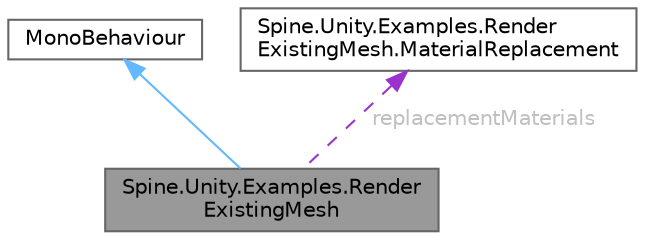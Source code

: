 digraph "Spine.Unity.Examples.RenderExistingMesh"
{
 // LATEX_PDF_SIZE
  bgcolor="transparent";
  edge [fontname=Helvetica,fontsize=10,labelfontname=Helvetica,labelfontsize=10];
  node [fontname=Helvetica,fontsize=10,shape=box,height=0.2,width=0.4];
  Node1 [id="Node000001",label="Spine.Unity.Examples.Render\lExistingMesh",height=0.2,width=0.4,color="gray40", fillcolor="grey60", style="filled", fontcolor="black",tooltip=" "];
  Node2 -> Node1 [id="edge1_Node000001_Node000002",dir="back",color="steelblue1",style="solid",tooltip=" "];
  Node2 [id="Node000002",label="MonoBehaviour",height=0.2,width=0.4,color="gray40", fillcolor="white", style="filled",tooltip=" "];
  Node3 -> Node1 [id="edge2_Node000001_Node000003",dir="back",color="darkorchid3",style="dashed",tooltip=" ",label=" replacementMaterials",fontcolor="grey" ];
  Node3 [id="Node000003",label="Spine.Unity.Examples.Render\lExistingMesh.MaterialReplacement",height=0.2,width=0.4,color="gray40", fillcolor="white", style="filled",URL="$struct_spine_1_1_unity_1_1_examples_1_1_render_existing_mesh_1_1_material_replacement.html",tooltip=" "];
}
